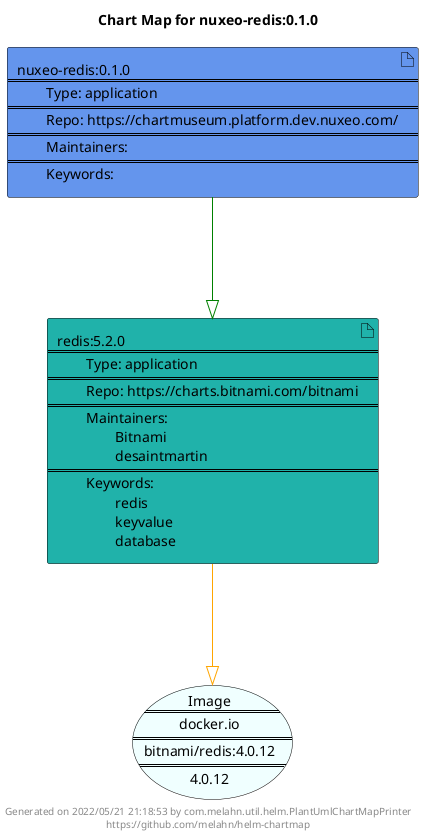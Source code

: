 @startuml
skinparam linetype ortho
skinparam backgroundColor white
skinparam usecaseBorderColor black
skinparam usecaseArrowColor LightSlateGray
skinparam artifactBorderColor black
skinparam artifactArrowColor LightSlateGray

title Chart Map for nuxeo-redis:0.1.0

'There are 2 referenced Helm Charts
artifact "redis:5.2.0\n====\n\tType: application\n====\n\tRepo: https://charts.bitnami.com/bitnami\n====\n\tMaintainers: \n\t\tBitnami\n\t\tdesaintmartin\n====\n\tKeywords: \n\t\tredis\n\t\tkeyvalue\n\t\tdatabase" as redis_5_2_0 #LightSeaGreen
artifact "nuxeo-redis:0.1.0\n====\n\tType: application\n====\n\tRepo: https://chartmuseum.platform.dev.nuxeo.com/\n====\n\tMaintainers: \n====\n\tKeywords: " as nuxeo_redis_0_1_0 #CornflowerBlue

'There is one referenced Docker Image
usecase "Image\n====\ndocker.io\n====\nbitnami/redis:4.0.12\n====\n4.0.12" as docker_io_bitnami_redis_4_0_12 #Azure

'Chart Dependencies
nuxeo_redis_0_1_0--[#green]-|>redis_5_2_0
redis_5_2_0--[#orange]-|>docker_io_bitnami_redis_4_0_12

center footer Generated on 2022/05/21 21:18:53 by com.melahn.util.helm.PlantUmlChartMapPrinter\nhttps://github.com/melahn/helm-chartmap
@enduml
